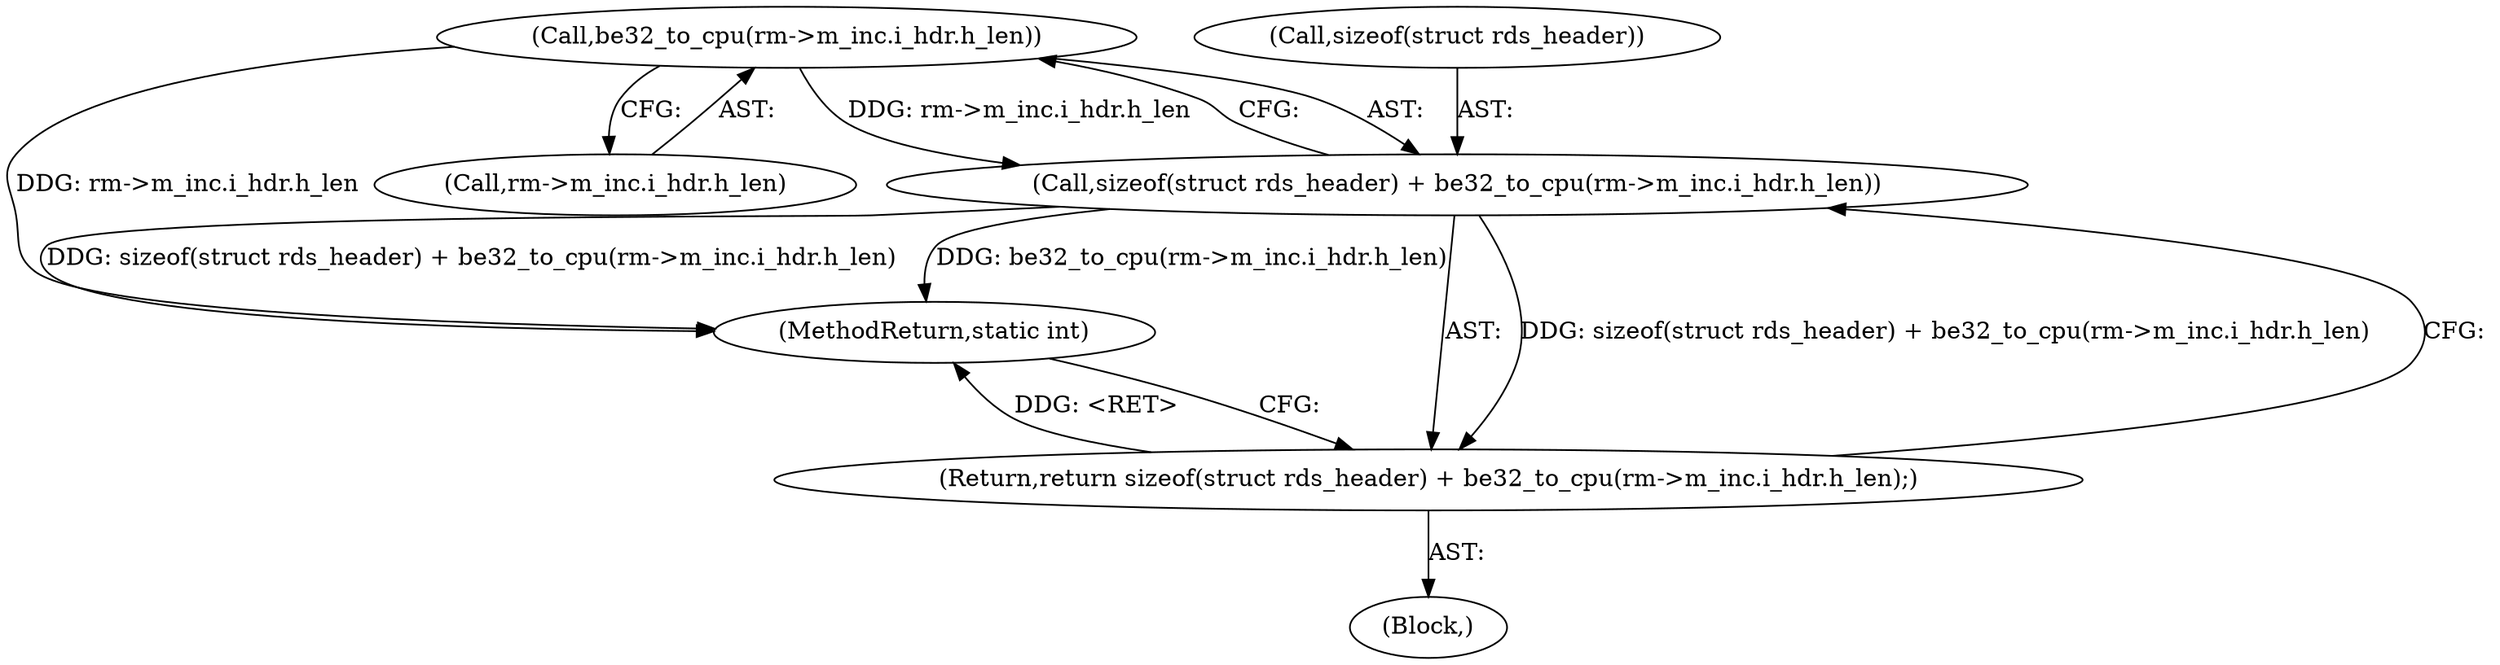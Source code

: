 digraph "0_linux_6094628bfd94323fc1cea05ec2c6affd98c18f7f_0@pointer" {
"1000184" [label="(Call,be32_to_cpu(rm->m_inc.i_hdr.h_len))"];
"1000181" [label="(Call,sizeof(struct rds_header) + be32_to_cpu(rm->m_inc.i_hdr.h_len))"];
"1000180" [label="(Return,return sizeof(struct rds_header) + be32_to_cpu(rm->m_inc.i_hdr.h_len);)"];
"1000108" [label="(Block,)"];
"1000180" [label="(Return,return sizeof(struct rds_header) + be32_to_cpu(rm->m_inc.i_hdr.h_len);)"];
"1000192" [label="(MethodReturn,static int)"];
"1000184" [label="(Call,be32_to_cpu(rm->m_inc.i_hdr.h_len))"];
"1000185" [label="(Call,rm->m_inc.i_hdr.h_len)"];
"1000182" [label="(Call,sizeof(struct rds_header))"];
"1000181" [label="(Call,sizeof(struct rds_header) + be32_to_cpu(rm->m_inc.i_hdr.h_len))"];
"1000184" -> "1000181"  [label="AST: "];
"1000184" -> "1000185"  [label="CFG: "];
"1000185" -> "1000184"  [label="AST: "];
"1000181" -> "1000184"  [label="CFG: "];
"1000184" -> "1000192"  [label="DDG: rm->m_inc.i_hdr.h_len"];
"1000184" -> "1000181"  [label="DDG: rm->m_inc.i_hdr.h_len"];
"1000181" -> "1000180"  [label="AST: "];
"1000182" -> "1000181"  [label="AST: "];
"1000180" -> "1000181"  [label="CFG: "];
"1000181" -> "1000192"  [label="DDG: sizeof(struct rds_header) + be32_to_cpu(rm->m_inc.i_hdr.h_len)"];
"1000181" -> "1000192"  [label="DDG: be32_to_cpu(rm->m_inc.i_hdr.h_len)"];
"1000181" -> "1000180"  [label="DDG: sizeof(struct rds_header) + be32_to_cpu(rm->m_inc.i_hdr.h_len)"];
"1000180" -> "1000108"  [label="AST: "];
"1000192" -> "1000180"  [label="CFG: "];
"1000180" -> "1000192"  [label="DDG: <RET>"];
}
